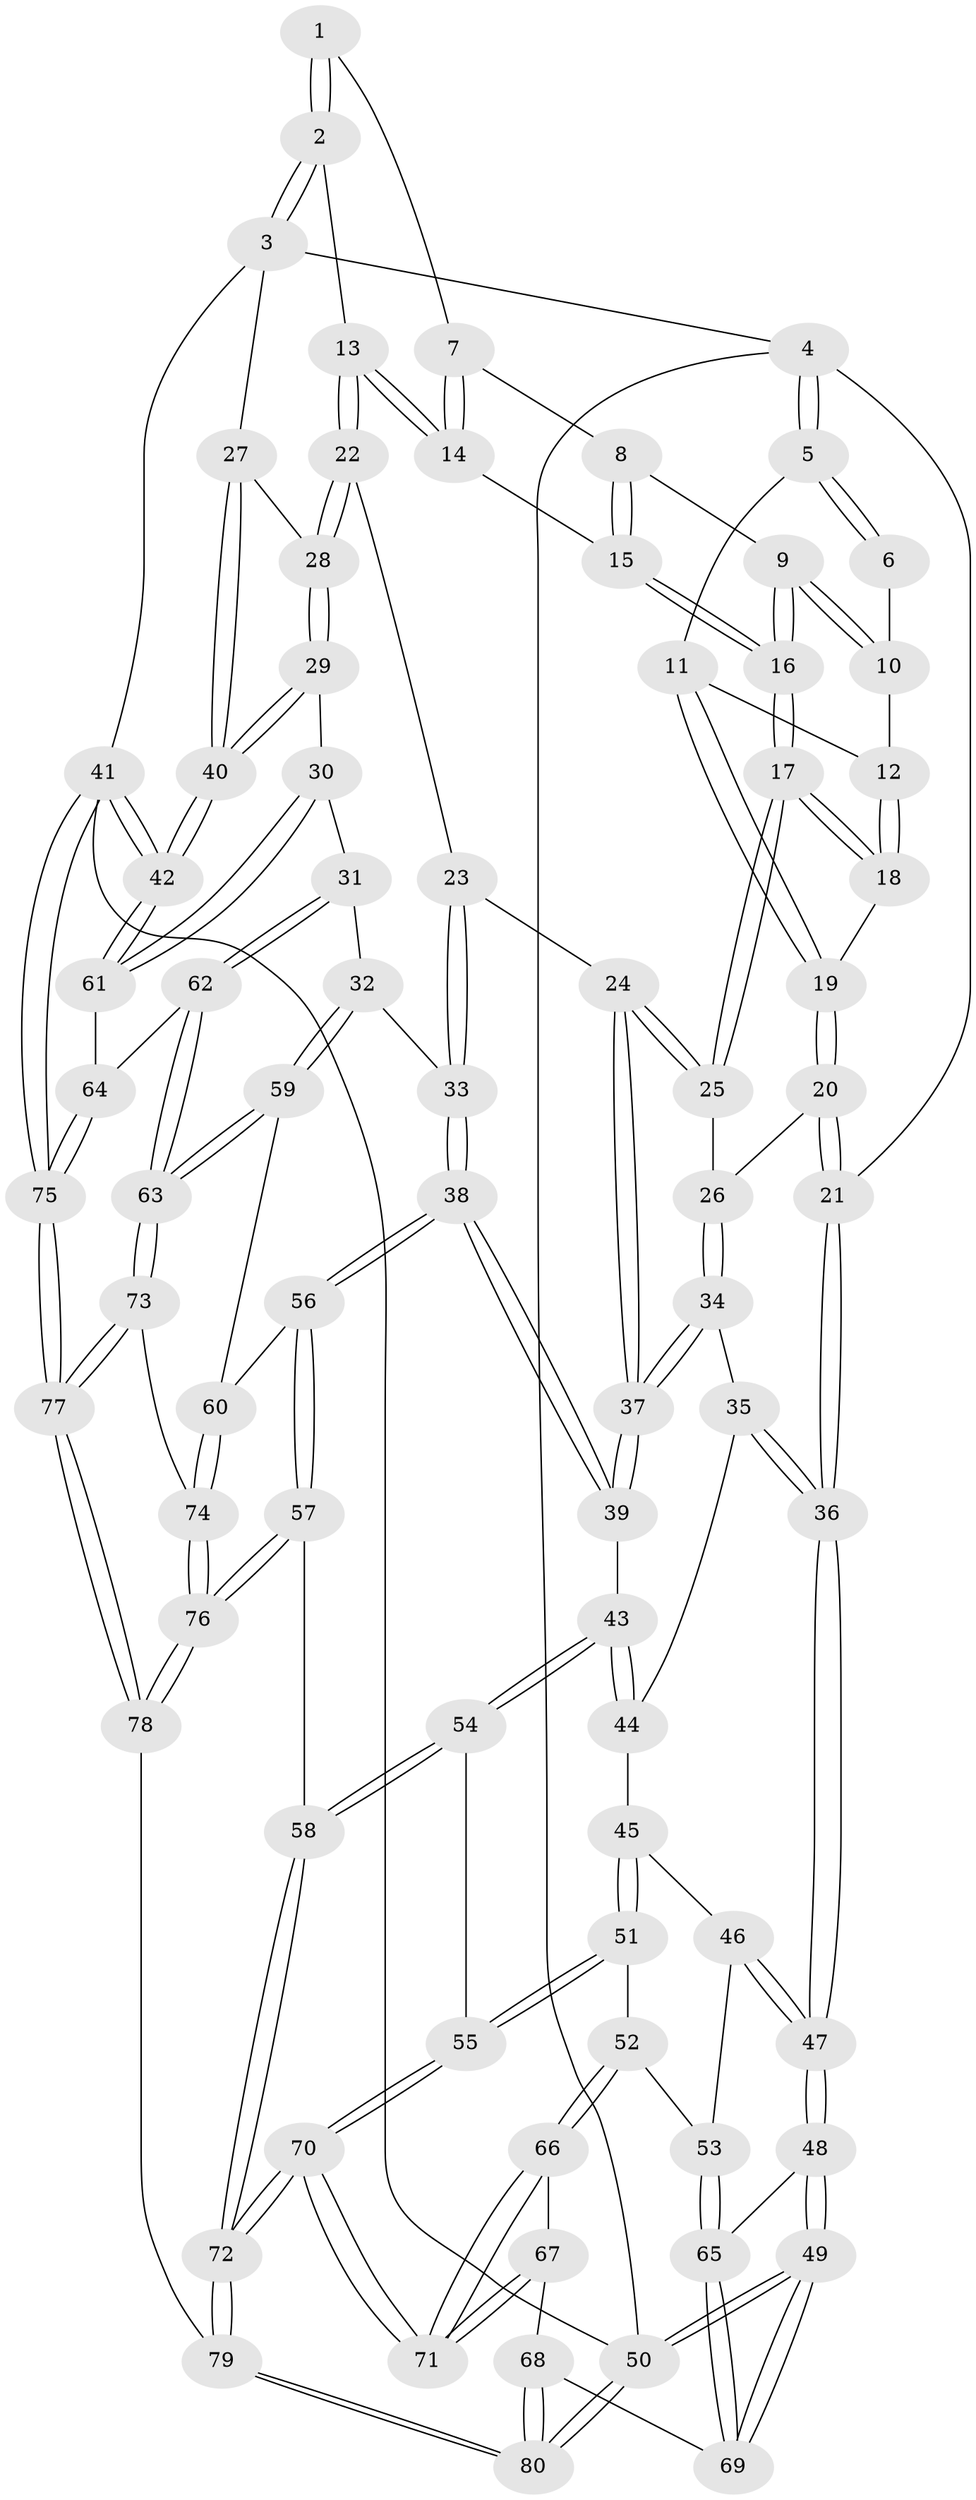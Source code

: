 // coarse degree distribution, {3: 0.125, 6: 0.08333333333333333, 5: 0.22916666666666666, 4: 0.5208333333333334, 2: 0.020833333333333332, 7: 0.020833333333333332}
// Generated by graph-tools (version 1.1) at 2025/24/03/03/25 07:24:34]
// undirected, 80 vertices, 197 edges
graph export_dot {
graph [start="1"]
  node [color=gray90,style=filled];
  1 [pos="+0.7268084934478084+0"];
  2 [pos="+1+0"];
  3 [pos="+1+0"];
  4 [pos="+0+0"];
  5 [pos="+0.12321478050037975+0"];
  6 [pos="+0.6501126478373884+0"];
  7 [pos="+0.6808761421409567+0.1813898508069117"];
  8 [pos="+0.6414139740381261+0.1990086788129747"];
  9 [pos="+0.5970693975574508+0.20283590380957908"];
  10 [pos="+0.5597297725346991+0.1333970196789575"];
  11 [pos="+0.3161574356024733+0.11524268470124682"];
  12 [pos="+0.4973491463295746+0.16828065401090422"];
  13 [pos="+0.7826707341165522+0.28954552005597534"];
  14 [pos="+0.7330498363881034+0.26969953398046936"];
  15 [pos="+0.6778604648044853+0.2718381030171856"];
  16 [pos="+0.5904074364400165+0.29098436561659685"];
  17 [pos="+0.5567266087279462+0.3298515750105086"];
  18 [pos="+0.49301203755325457+0.25783222147196294"];
  19 [pos="+0.35458589931337847+0.2661215998643288"];
  20 [pos="+0.3441507615094965+0.316591976073957"];
  21 [pos="+0+0.29543324213718714"];
  22 [pos="+0.7957054787962582+0.3816978005052159"];
  23 [pos="+0.7420438625867231+0.41292610023800297"];
  24 [pos="+0.6060167062564237+0.4359142170807463"];
  25 [pos="+0.5536461432599749+0.36379437821898497"];
  26 [pos="+0.3677301260143445+0.40310203585717475"];
  27 [pos="+1+0.25438648769347216"];
  28 [pos="+0.8447480811892863+0.4079395317303766"];
  29 [pos="+0.8987678309071716+0.5778922488820747"];
  30 [pos="+0.8541190940734295+0.6396162410945528"];
  31 [pos="+0.8469977860983385+0.6436850054727921"];
  32 [pos="+0.8243336419444973+0.6397275523510481"];
  33 [pos="+0.7387454269938155+0.6097988167851548"];
  34 [pos="+0.3610280770835535+0.41903432418023784"];
  35 [pos="+0.28952498214053574+0.5034761109119927"];
  36 [pos="+0+0.36136998488271704"];
  37 [pos="+0.5685412954470661+0.5686311996284299"];
  38 [pos="+0.5961813571108284+0.62333949155187"];
  39 [pos="+0.5686160071847383+0.6006246977836294"];
  40 [pos="+1+0.535252208276657"];
  41 [pos="+1+1"];
  42 [pos="+1+0.7367792173929817"];
  43 [pos="+0.45260481594437296+0.6410054028353993"];
  44 [pos="+0.2978781245048835+0.5345985067174877"];
  45 [pos="+0.24944914340458751+0.6385112569457787"];
  46 [pos="+0.21713484638161534+0.6528005917597086"];
  47 [pos="+0+0.523020742218115"];
  48 [pos="+0+0.524639701891094"];
  49 [pos="+0+1"];
  50 [pos="+0+1"];
  51 [pos="+0.30103057955268286+0.7319470585582013"];
  52 [pos="+0.25893488401826215+0.7771484953566493"];
  53 [pos="+0.16120338673579382+0.7356690254056121"];
  54 [pos="+0.4199787930444882+0.7194752054653578"];
  55 [pos="+0.3824187862058725+0.7472461371479912"];
  56 [pos="+0.6217678471493006+0.7538942649300001"];
  57 [pos="+0.5845199586566842+0.8124888655629608"];
  58 [pos="+0.5298880389929997+0.8318498308128505"];
  59 [pos="+0.68061910500266+0.7629294830342566"];
  60 [pos="+0.6558579676073897+0.7638444076122419"];
  61 [pos="+0.9753198190739693+0.734335182288996"];
  62 [pos="+0.8233283221168011+0.7994621987612184"];
  63 [pos="+0.8220357342069848+0.8014202193746183"];
  64 [pos="+0.9397305806085751+0.8065517834472585"];
  65 [pos="+0.10017264198139252+0.7659581192832301"];
  66 [pos="+0.256798798266752+0.7966906695841555"];
  67 [pos="+0.12844630710932203+0.8441556799950519"];
  68 [pos="+0.12670717676415247+0.8434696862360539"];
  69 [pos="+0.10392098817435984+0.8086691423492383"];
  70 [pos="+0.35576713127744125+1"];
  71 [pos="+0.33063237129101747+0.9950727410353902"];
  72 [pos="+0.3680282253747432+1"];
  73 [pos="+0.8099089480318371+0.8801012125673963"];
  74 [pos="+0.7382652632489922+0.8964601713980428"];
  75 [pos="+1+1"];
  76 [pos="+0.6646217279591179+0.9432190475651963"];
  77 [pos="+1+1"];
  78 [pos="+0.5785778716884608+1"];
  79 [pos="+0.3747155691581861+1"];
  80 [pos="+0+1"];
  1 -- 2;
  1 -- 2;
  1 -- 7;
  2 -- 3;
  2 -- 3;
  2 -- 13;
  3 -- 4;
  3 -- 27;
  3 -- 41;
  4 -- 5;
  4 -- 5;
  4 -- 21;
  4 -- 50;
  5 -- 6;
  5 -- 6;
  5 -- 11;
  6 -- 10;
  7 -- 8;
  7 -- 14;
  7 -- 14;
  8 -- 9;
  8 -- 15;
  8 -- 15;
  9 -- 10;
  9 -- 10;
  9 -- 16;
  9 -- 16;
  10 -- 12;
  11 -- 12;
  11 -- 19;
  11 -- 19;
  12 -- 18;
  12 -- 18;
  13 -- 14;
  13 -- 14;
  13 -- 22;
  13 -- 22;
  14 -- 15;
  15 -- 16;
  15 -- 16;
  16 -- 17;
  16 -- 17;
  17 -- 18;
  17 -- 18;
  17 -- 25;
  17 -- 25;
  18 -- 19;
  19 -- 20;
  19 -- 20;
  20 -- 21;
  20 -- 21;
  20 -- 26;
  21 -- 36;
  21 -- 36;
  22 -- 23;
  22 -- 28;
  22 -- 28;
  23 -- 24;
  23 -- 33;
  23 -- 33;
  24 -- 25;
  24 -- 25;
  24 -- 37;
  24 -- 37;
  25 -- 26;
  26 -- 34;
  26 -- 34;
  27 -- 28;
  27 -- 40;
  27 -- 40;
  28 -- 29;
  28 -- 29;
  29 -- 30;
  29 -- 40;
  29 -- 40;
  30 -- 31;
  30 -- 61;
  30 -- 61;
  31 -- 32;
  31 -- 62;
  31 -- 62;
  32 -- 33;
  32 -- 59;
  32 -- 59;
  33 -- 38;
  33 -- 38;
  34 -- 35;
  34 -- 37;
  34 -- 37;
  35 -- 36;
  35 -- 36;
  35 -- 44;
  36 -- 47;
  36 -- 47;
  37 -- 39;
  37 -- 39;
  38 -- 39;
  38 -- 39;
  38 -- 56;
  38 -- 56;
  39 -- 43;
  40 -- 42;
  40 -- 42;
  41 -- 42;
  41 -- 42;
  41 -- 75;
  41 -- 75;
  41 -- 50;
  42 -- 61;
  42 -- 61;
  43 -- 44;
  43 -- 44;
  43 -- 54;
  43 -- 54;
  44 -- 45;
  45 -- 46;
  45 -- 51;
  45 -- 51;
  46 -- 47;
  46 -- 47;
  46 -- 53;
  47 -- 48;
  47 -- 48;
  48 -- 49;
  48 -- 49;
  48 -- 65;
  49 -- 50;
  49 -- 50;
  49 -- 69;
  49 -- 69;
  50 -- 80;
  50 -- 80;
  51 -- 52;
  51 -- 55;
  51 -- 55;
  52 -- 53;
  52 -- 66;
  52 -- 66;
  53 -- 65;
  53 -- 65;
  54 -- 55;
  54 -- 58;
  54 -- 58;
  55 -- 70;
  55 -- 70;
  56 -- 57;
  56 -- 57;
  56 -- 60;
  57 -- 58;
  57 -- 76;
  57 -- 76;
  58 -- 72;
  58 -- 72;
  59 -- 60;
  59 -- 63;
  59 -- 63;
  60 -- 74;
  60 -- 74;
  61 -- 64;
  62 -- 63;
  62 -- 63;
  62 -- 64;
  63 -- 73;
  63 -- 73;
  64 -- 75;
  64 -- 75;
  65 -- 69;
  65 -- 69;
  66 -- 67;
  66 -- 71;
  66 -- 71;
  67 -- 68;
  67 -- 71;
  67 -- 71;
  68 -- 69;
  68 -- 80;
  68 -- 80;
  70 -- 71;
  70 -- 71;
  70 -- 72;
  70 -- 72;
  72 -- 79;
  72 -- 79;
  73 -- 74;
  73 -- 77;
  73 -- 77;
  74 -- 76;
  74 -- 76;
  75 -- 77;
  75 -- 77;
  76 -- 78;
  76 -- 78;
  77 -- 78;
  77 -- 78;
  78 -- 79;
  79 -- 80;
  79 -- 80;
}
